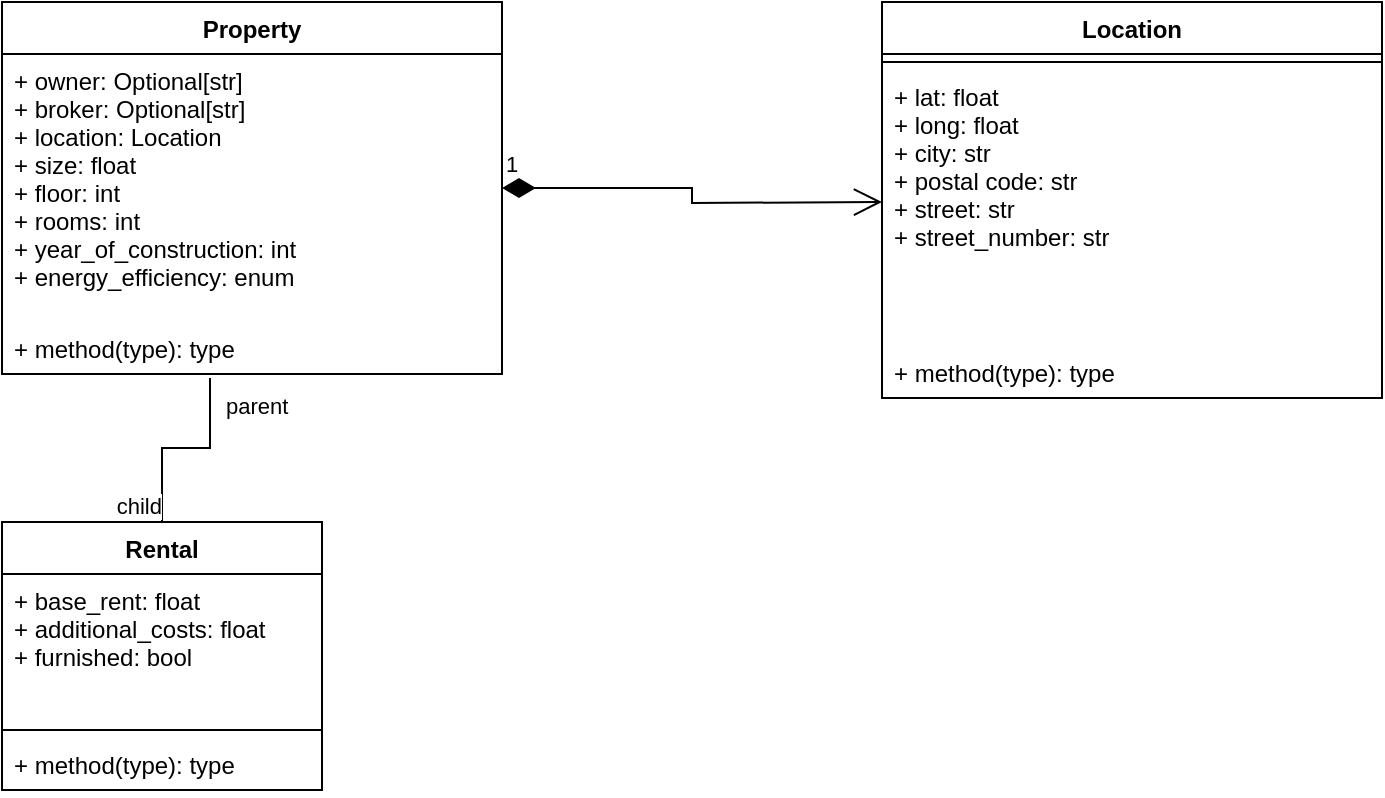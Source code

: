 <mxfile version="20.0.1" type="device"><diagram id="Ax7-JgmZOuGjnIKfdLoy" name="Page-1"><mxGraphModel dx="1590" dy="827" grid="1" gridSize="10" guides="1" tooltips="1" connect="1" arrows="1" fold="1" page="1" pageScale="1" pageWidth="850" pageHeight="1100" math="0" shadow="0"><root><mxCell id="0"/><mxCell id="1" parent="0"/><mxCell id="8fws2B2GZTzCK99x6YEA-1" value="Property" style="swimlane;fontStyle=1;align=center;verticalAlign=top;childLayout=stackLayout;horizontal=1;startSize=26;horizontalStack=0;resizeParent=1;resizeParentMax=0;resizeLast=0;collapsible=1;marginBottom=0;" vertex="1" parent="1"><mxGeometry x="40" y="20" width="250" height="186" as="geometry"/></mxCell><mxCell id="8fws2B2GZTzCK99x6YEA-2" value="+ owner: Optional[str]&#xA;+ broker: Optional[str]&#xA;+ location: Location&#xA;+ size: float&#xA;+ floor: int&#xA;+ rooms: int&#xA;+ year_of_construction: int&#xA;+ energy_efficiency: enum" style="text;strokeColor=none;fillColor=none;align=left;verticalAlign=top;spacingLeft=4;spacingRight=4;overflow=hidden;rotatable=0;points=[[0,0.5],[1,0.5]];portConstraint=eastwest;" vertex="1" parent="8fws2B2GZTzCK99x6YEA-1"><mxGeometry y="26" width="250" height="134" as="geometry"/></mxCell><mxCell id="8fws2B2GZTzCK99x6YEA-3" value="" style="line;strokeWidth=1;fillColor=none;align=left;verticalAlign=middle;spacingTop=-1;spacingLeft=3;spacingRight=3;rotatable=0;labelPosition=right;points=[];portConstraint=eastwest;" vertex="1" parent="8fws2B2GZTzCK99x6YEA-1"><mxGeometry y="160" width="250" as="geometry"/></mxCell><mxCell id="8fws2B2GZTzCK99x6YEA-4" value="+ method(type): type" style="text;strokeColor=none;fillColor=none;align=left;verticalAlign=top;spacingLeft=4;spacingRight=4;overflow=hidden;rotatable=0;points=[[0,0.5],[1,0.5]];portConstraint=eastwest;" vertex="1" parent="8fws2B2GZTzCK99x6YEA-1"><mxGeometry y="160" width="250" height="26" as="geometry"/></mxCell><mxCell id="8fws2B2GZTzCK99x6YEA-10" value="Location" style="swimlane;fontStyle=1;align=center;verticalAlign=top;childLayout=stackLayout;horizontal=1;startSize=26;horizontalStack=0;resizeParent=1;resizeParentMax=0;resizeLast=0;collapsible=1;marginBottom=0;" vertex="1" parent="1"><mxGeometry x="480" y="20" width="250" height="198" as="geometry"/></mxCell><mxCell id="8fws2B2GZTzCK99x6YEA-11" value="" style="line;strokeWidth=1;fillColor=none;align=left;verticalAlign=middle;spacingTop=-1;spacingLeft=3;spacingRight=3;rotatable=0;labelPosition=right;points=[];portConstraint=eastwest;" vertex="1" parent="8fws2B2GZTzCK99x6YEA-10"><mxGeometry y="26" width="250" height="8" as="geometry"/></mxCell><mxCell id="8fws2B2GZTzCK99x6YEA-12" value="+ lat: float&#xA;+ long: float&#xA;+ city: str&#xA;+ postal code: str&#xA;+ street: str&#xA;+ street_number: str&#xA;" style="text;strokeColor=none;fillColor=none;align=left;verticalAlign=top;spacingLeft=4;spacingRight=4;overflow=hidden;rotatable=0;points=[[0,0.5],[1,0.5]];portConstraint=eastwest;" vertex="1" parent="8fws2B2GZTzCK99x6YEA-10"><mxGeometry y="34" width="250" height="138" as="geometry"/></mxCell><mxCell id="8fws2B2GZTzCK99x6YEA-13" value="+ method(type): type" style="text;strokeColor=none;fillColor=none;align=left;verticalAlign=top;spacingLeft=4;spacingRight=4;overflow=hidden;rotatable=0;points=[[0,0.5],[1,0.5]];portConstraint=eastwest;" vertex="1" parent="8fws2B2GZTzCK99x6YEA-10"><mxGeometry y="172" width="250" height="26" as="geometry"/></mxCell><mxCell id="8fws2B2GZTzCK99x6YEA-14" value="1" style="endArrow=open;html=1;endSize=12;startArrow=diamondThin;startSize=14;startFill=1;edgeStyle=orthogonalEdgeStyle;align=left;verticalAlign=bottom;rounded=0;" edge="1" parent="1" source="8fws2B2GZTzCK99x6YEA-2"><mxGeometry x="-1" y="3" relative="1" as="geometry"><mxPoint x="340" y="410" as="sourcePoint"/><mxPoint x="480" y="120" as="targetPoint"/></mxGeometry></mxCell><mxCell id="8fws2B2GZTzCK99x6YEA-15" value="Rental" style="swimlane;fontStyle=1;align=center;verticalAlign=top;childLayout=stackLayout;horizontal=1;startSize=26;horizontalStack=0;resizeParent=1;resizeParentMax=0;resizeLast=0;collapsible=1;marginBottom=0;" vertex="1" parent="1"><mxGeometry x="40" y="280" width="160" height="134" as="geometry"/></mxCell><mxCell id="8fws2B2GZTzCK99x6YEA-16" value="+ base_rent: float&#xA;+ additional_costs: float&#xA;+ furnished: bool&#xA;" style="text;strokeColor=none;fillColor=none;align=left;verticalAlign=top;spacingLeft=4;spacingRight=4;overflow=hidden;rotatable=0;points=[[0,0.5],[1,0.5]];portConstraint=eastwest;" vertex="1" parent="8fws2B2GZTzCK99x6YEA-15"><mxGeometry y="26" width="160" height="74" as="geometry"/></mxCell><mxCell id="8fws2B2GZTzCK99x6YEA-17" value="" style="line;strokeWidth=1;fillColor=none;align=left;verticalAlign=middle;spacingTop=-1;spacingLeft=3;spacingRight=3;rotatable=0;labelPosition=right;points=[];portConstraint=eastwest;" vertex="1" parent="8fws2B2GZTzCK99x6YEA-15"><mxGeometry y="100" width="160" height="8" as="geometry"/></mxCell><mxCell id="8fws2B2GZTzCK99x6YEA-18" value="+ method(type): type" style="text;strokeColor=none;fillColor=none;align=left;verticalAlign=top;spacingLeft=4;spacingRight=4;overflow=hidden;rotatable=0;points=[[0,0.5],[1,0.5]];portConstraint=eastwest;" vertex="1" parent="8fws2B2GZTzCK99x6YEA-15"><mxGeometry y="108" width="160" height="26" as="geometry"/></mxCell><mxCell id="8fws2B2GZTzCK99x6YEA-19" value="" style="endArrow=none;html=1;edgeStyle=orthogonalEdgeStyle;rounded=0;exitX=0.416;exitY=1.077;exitDx=0;exitDy=0;exitPerimeter=0;" edge="1" parent="1" source="8fws2B2GZTzCK99x6YEA-4" target="8fws2B2GZTzCK99x6YEA-15"><mxGeometry relative="1" as="geometry"><mxPoint x="340" y="320" as="sourcePoint"/><mxPoint x="500" y="320" as="targetPoint"/><Array as="points"><mxPoint x="144" y="243"/><mxPoint x="120" y="243"/></Array></mxGeometry></mxCell><mxCell id="8fws2B2GZTzCK99x6YEA-20" value="parent" style="edgeLabel;resizable=0;html=1;align=left;verticalAlign=bottom;" connectable="0" vertex="1" parent="8fws2B2GZTzCK99x6YEA-19"><mxGeometry x="-1" relative="1" as="geometry"><mxPoint x="6" y="22" as="offset"/></mxGeometry></mxCell><mxCell id="8fws2B2GZTzCK99x6YEA-21" value="child" style="edgeLabel;resizable=0;html=1;align=right;verticalAlign=bottom;" connectable="0" vertex="1" parent="8fws2B2GZTzCK99x6YEA-19"><mxGeometry x="1" relative="1" as="geometry"/></mxCell></root></mxGraphModel></diagram></mxfile>